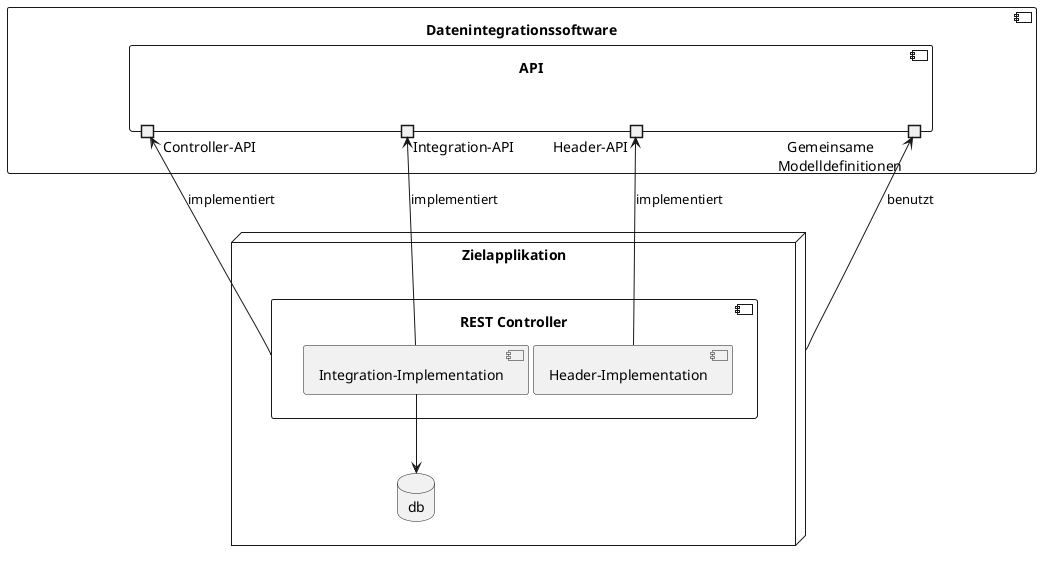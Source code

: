 @startuml

component "Datenintegrationssoftware" {

    component API as api {
        portout "                                  Controller-API" as controllerAPI
        portout "                               Integration-API" as integrationAPI
        portout "Header-API                         " as headerAPI
        portout "Gemeinsame                                              \nModelldefinitionen                                         " as sharedModel
    }

}

node "Zielapplikation" as targetApp {

    component "REST Controller" as restController {
        component "Integration-Implementation" as integrationImplementation
        component "Header-Implementation" as headerImplementation
    }

    database "db" as db

}

controllerAPI <-- restController: implementiert
headerAPI <-- headerImplementation: implementiert
integrationAPI <-- integrationImplementation: implementiert

targetApp --> sharedModel: benutzt

integrationImplementation --> db

@enduml